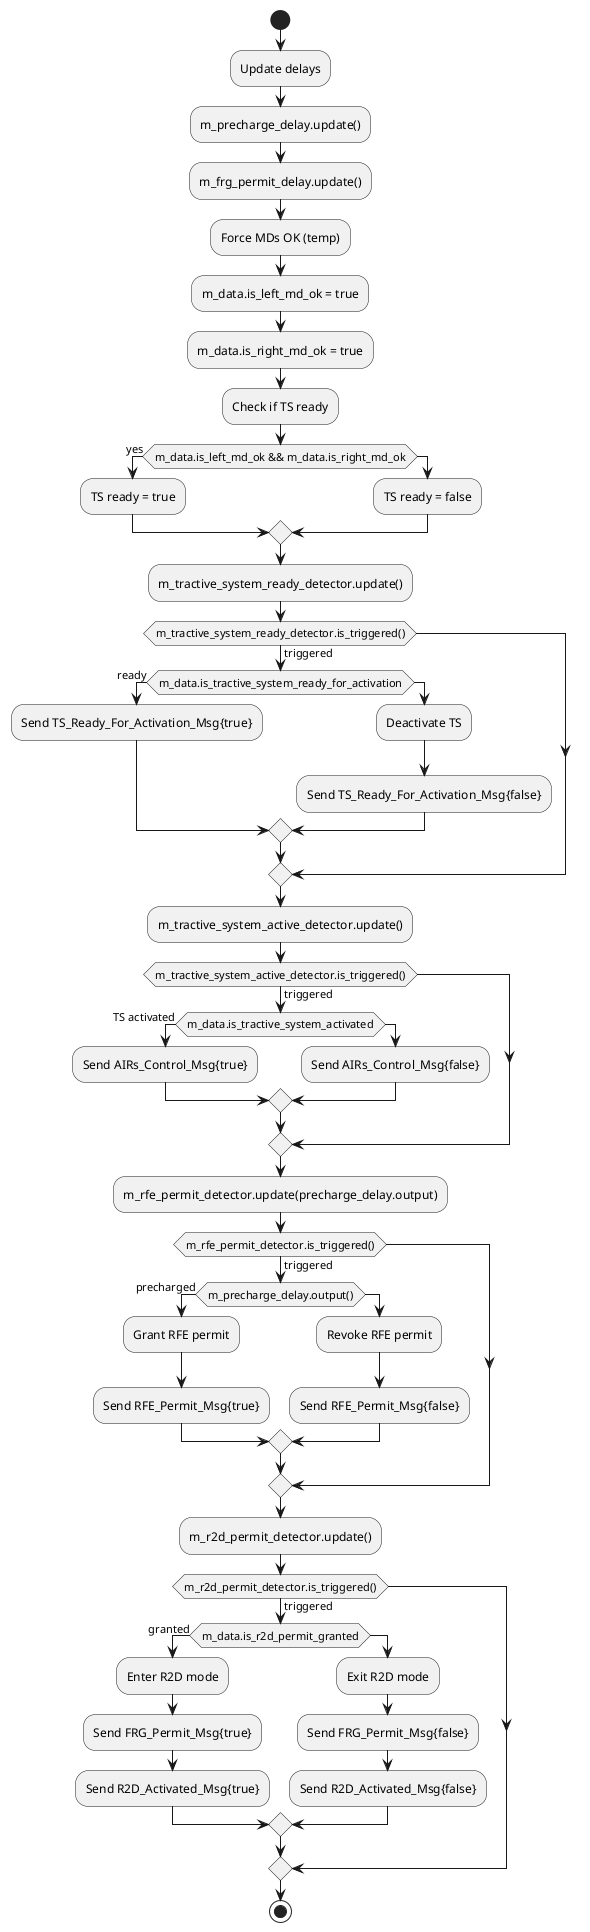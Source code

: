 @startuml
start

:Update delays;
:m_precharge_delay.update();
:m_frg_permit_delay.update();

:Force MDs OK (temp);
:m_data.is_left_md_ok = true;
:m_data.is_right_md_ok = true;

:Check if TS ready;
if (m_data.is_left_md_ok && m_data.is_right_md_ok) then (yes)
    :TS ready = true;
else
    :TS ready = false;
endif

:m_tractive_system_ready_detector.update();
if (m_tractive_system_ready_detector.is_triggered()) then (triggered)
    if (m_data.is_tractive_system_ready_for_activation) then (ready)
        :Send TS_Ready_For_Activation_Msg{true};
    else
        :Deactivate TS;
        :Send TS_Ready_For_Activation_Msg{false};
    endif
endif

:m_tractive_system_active_detector.update();
if (m_tractive_system_active_detector.is_triggered()) then (triggered)
    if (m_data.is_tractive_system_activated) then (TS activated)
        :Send AIRs_Control_Msg{true};
    else
        :Send AIRs_Control_Msg{false};
    endif
endif

:m_rfe_permit_detector.update(precharge_delay.output);
if (m_rfe_permit_detector.is_triggered()) then (triggered)
    if (m_precharge_delay.output()) then (precharged)
        :Grant RFE permit;
        :Send RFE_Permit_Msg{true};
    else
        :Revoke RFE permit;
        :Send RFE_Permit_Msg{false};
    endif
endif

:m_r2d_permit_detector.update();
if (m_r2d_permit_detector.is_triggered()) then (triggered)
    if (m_data.is_r2d_permit_granted) then (granted)
        :Enter R2D mode;
        :Send FRG_Permit_Msg{true};
        :Send R2D_Activated_Msg{true};
    else
        :Exit R2D mode;
        :Send FRG_Permit_Msg{false};
        :Send R2D_Activated_Msg{false};
    endif
endif

stop
@enduml
